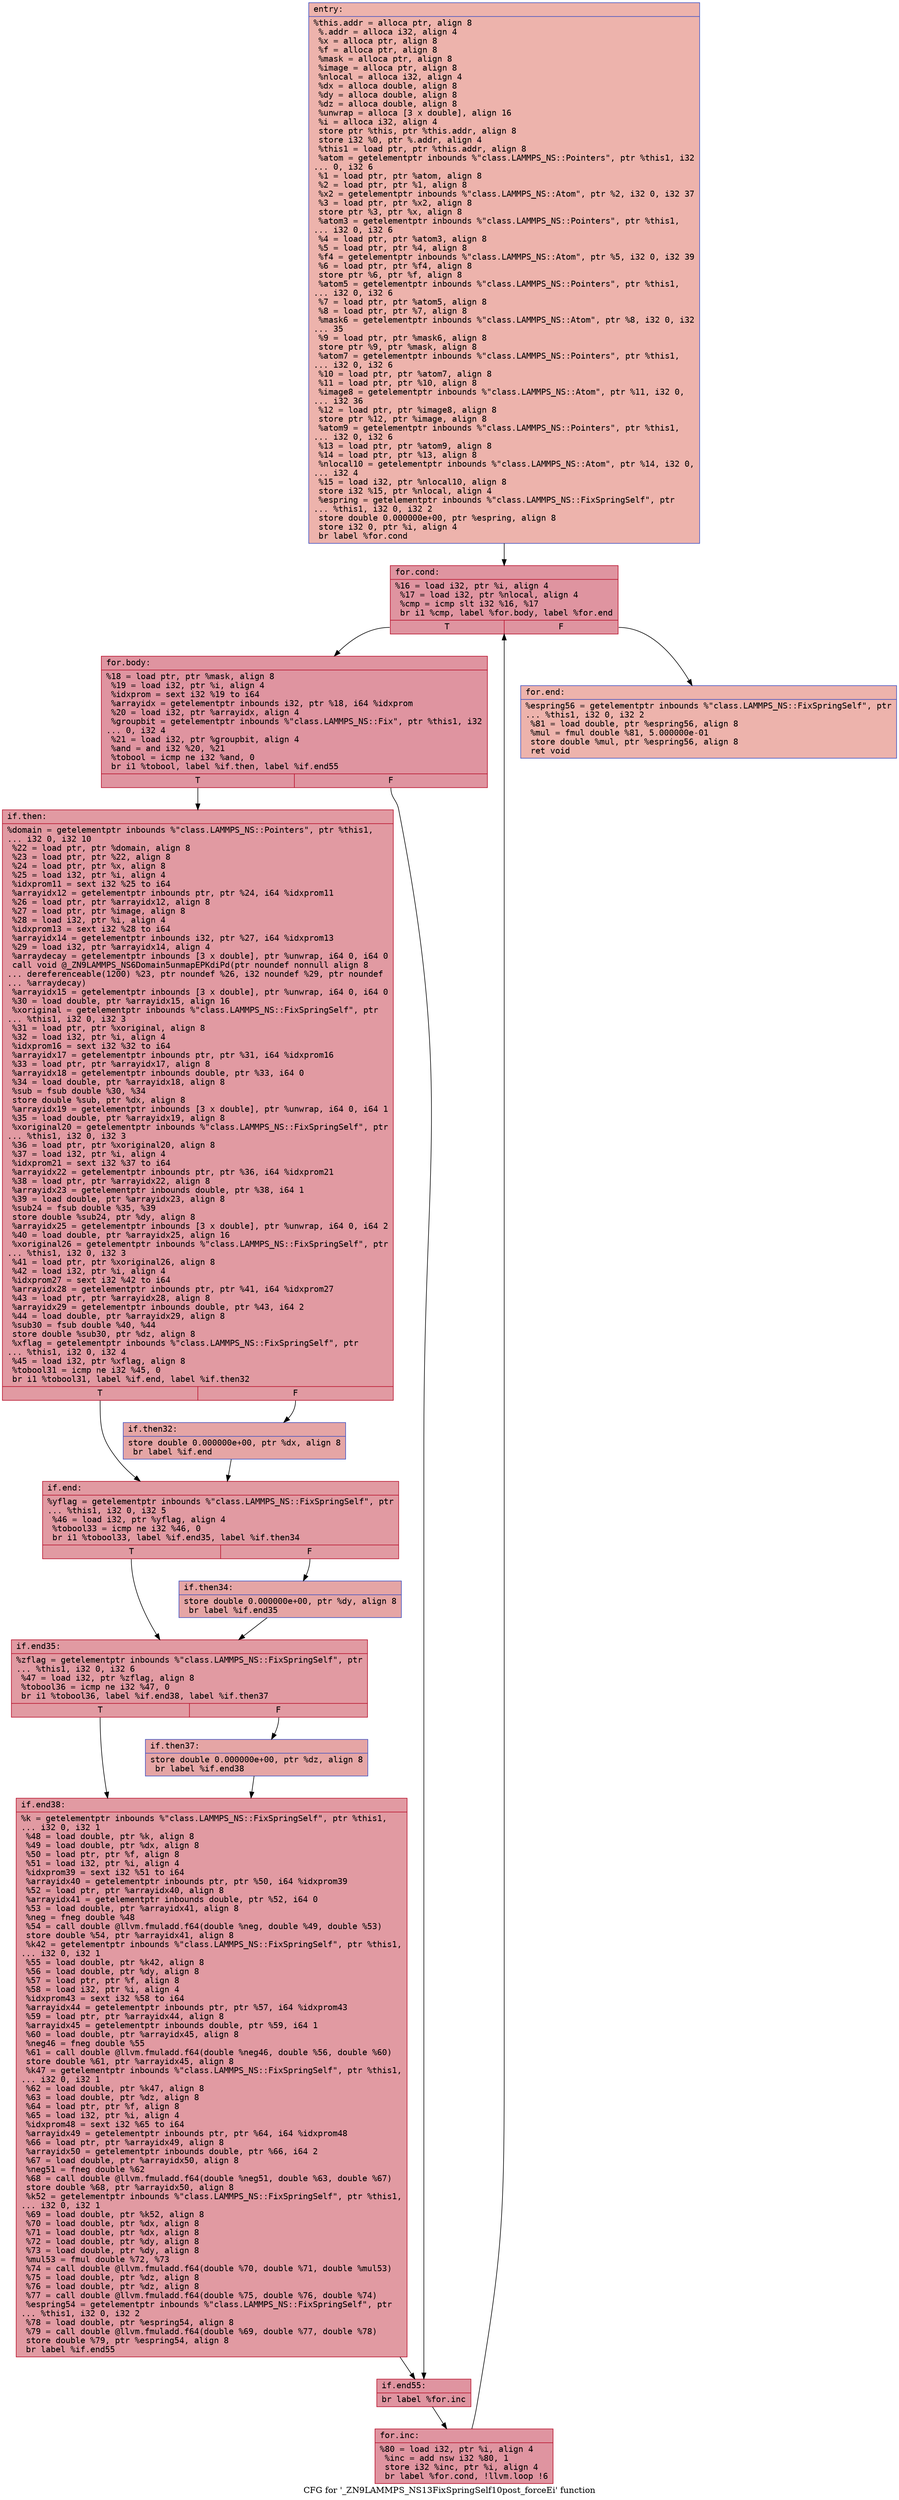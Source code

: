 digraph "CFG for '_ZN9LAMMPS_NS13FixSpringSelf10post_forceEi' function" {
	label="CFG for '_ZN9LAMMPS_NS13FixSpringSelf10post_forceEi' function";

	Node0x5622f8d14bb0 [shape=record,color="#3d50c3ff", style=filled, fillcolor="#d6524470" fontname="Courier",label="{entry:\l|  %this.addr = alloca ptr, align 8\l  %.addr = alloca i32, align 4\l  %x = alloca ptr, align 8\l  %f = alloca ptr, align 8\l  %mask = alloca ptr, align 8\l  %image = alloca ptr, align 8\l  %nlocal = alloca i32, align 4\l  %dx = alloca double, align 8\l  %dy = alloca double, align 8\l  %dz = alloca double, align 8\l  %unwrap = alloca [3 x double], align 16\l  %i = alloca i32, align 4\l  store ptr %this, ptr %this.addr, align 8\l  store i32 %0, ptr %.addr, align 4\l  %this1 = load ptr, ptr %this.addr, align 8\l  %atom = getelementptr inbounds %\"class.LAMMPS_NS::Pointers\", ptr %this1, i32\l... 0, i32 6\l  %1 = load ptr, ptr %atom, align 8\l  %2 = load ptr, ptr %1, align 8\l  %x2 = getelementptr inbounds %\"class.LAMMPS_NS::Atom\", ptr %2, i32 0, i32 37\l  %3 = load ptr, ptr %x2, align 8\l  store ptr %3, ptr %x, align 8\l  %atom3 = getelementptr inbounds %\"class.LAMMPS_NS::Pointers\", ptr %this1,\l... i32 0, i32 6\l  %4 = load ptr, ptr %atom3, align 8\l  %5 = load ptr, ptr %4, align 8\l  %f4 = getelementptr inbounds %\"class.LAMMPS_NS::Atom\", ptr %5, i32 0, i32 39\l  %6 = load ptr, ptr %f4, align 8\l  store ptr %6, ptr %f, align 8\l  %atom5 = getelementptr inbounds %\"class.LAMMPS_NS::Pointers\", ptr %this1,\l... i32 0, i32 6\l  %7 = load ptr, ptr %atom5, align 8\l  %8 = load ptr, ptr %7, align 8\l  %mask6 = getelementptr inbounds %\"class.LAMMPS_NS::Atom\", ptr %8, i32 0, i32\l... 35\l  %9 = load ptr, ptr %mask6, align 8\l  store ptr %9, ptr %mask, align 8\l  %atom7 = getelementptr inbounds %\"class.LAMMPS_NS::Pointers\", ptr %this1,\l... i32 0, i32 6\l  %10 = load ptr, ptr %atom7, align 8\l  %11 = load ptr, ptr %10, align 8\l  %image8 = getelementptr inbounds %\"class.LAMMPS_NS::Atom\", ptr %11, i32 0,\l... i32 36\l  %12 = load ptr, ptr %image8, align 8\l  store ptr %12, ptr %image, align 8\l  %atom9 = getelementptr inbounds %\"class.LAMMPS_NS::Pointers\", ptr %this1,\l... i32 0, i32 6\l  %13 = load ptr, ptr %atom9, align 8\l  %14 = load ptr, ptr %13, align 8\l  %nlocal10 = getelementptr inbounds %\"class.LAMMPS_NS::Atom\", ptr %14, i32 0,\l... i32 4\l  %15 = load i32, ptr %nlocal10, align 8\l  store i32 %15, ptr %nlocal, align 4\l  %espring = getelementptr inbounds %\"class.LAMMPS_NS::FixSpringSelf\", ptr\l... %this1, i32 0, i32 2\l  store double 0.000000e+00, ptr %espring, align 8\l  store i32 0, ptr %i, align 4\l  br label %for.cond\l}"];
	Node0x5622f8d14bb0 -> Node0x5622f8d15390[tooltip="entry -> for.cond\nProbability 100.00%" ];
	Node0x5622f8d15390 [shape=record,color="#b70d28ff", style=filled, fillcolor="#b70d2870" fontname="Courier",label="{for.cond:\l|  %16 = load i32, ptr %i, align 4\l  %17 = load i32, ptr %nlocal, align 4\l  %cmp = icmp slt i32 %16, %17\l  br i1 %cmp, label %for.body, label %for.end\l|{<s0>T|<s1>F}}"];
	Node0x5622f8d15390:s0 -> Node0x5622f8d16f80[tooltip="for.cond -> for.body\nProbability 96.88%" ];
	Node0x5622f8d15390:s1 -> Node0x5622f8d17000[tooltip="for.cond -> for.end\nProbability 3.12%" ];
	Node0x5622f8d16f80 [shape=record,color="#b70d28ff", style=filled, fillcolor="#b70d2870" fontname="Courier",label="{for.body:\l|  %18 = load ptr, ptr %mask, align 8\l  %19 = load i32, ptr %i, align 4\l  %idxprom = sext i32 %19 to i64\l  %arrayidx = getelementptr inbounds i32, ptr %18, i64 %idxprom\l  %20 = load i32, ptr %arrayidx, align 4\l  %groupbit = getelementptr inbounds %\"class.LAMMPS_NS::Fix\", ptr %this1, i32\l... 0, i32 4\l  %21 = load i32, ptr %groupbit, align 4\l  %and = and i32 %20, %21\l  %tobool = icmp ne i32 %and, 0\l  br i1 %tobool, label %if.then, label %if.end55\l|{<s0>T|<s1>F}}"];
	Node0x5622f8d16f80:s0 -> Node0x5622f8d176d0[tooltip="for.body -> if.then\nProbability 62.50%" ];
	Node0x5622f8d16f80:s1 -> Node0x5622f8d17740[tooltip="for.body -> if.end55\nProbability 37.50%" ];
	Node0x5622f8d176d0 [shape=record,color="#b70d28ff", style=filled, fillcolor="#bb1b2c70" fontname="Courier",label="{if.then:\l|  %domain = getelementptr inbounds %\"class.LAMMPS_NS::Pointers\", ptr %this1,\l... i32 0, i32 10\l  %22 = load ptr, ptr %domain, align 8\l  %23 = load ptr, ptr %22, align 8\l  %24 = load ptr, ptr %x, align 8\l  %25 = load i32, ptr %i, align 4\l  %idxprom11 = sext i32 %25 to i64\l  %arrayidx12 = getelementptr inbounds ptr, ptr %24, i64 %idxprom11\l  %26 = load ptr, ptr %arrayidx12, align 8\l  %27 = load ptr, ptr %image, align 8\l  %28 = load i32, ptr %i, align 4\l  %idxprom13 = sext i32 %28 to i64\l  %arrayidx14 = getelementptr inbounds i32, ptr %27, i64 %idxprom13\l  %29 = load i32, ptr %arrayidx14, align 4\l  %arraydecay = getelementptr inbounds [3 x double], ptr %unwrap, i64 0, i64 0\l  call void @_ZN9LAMMPS_NS6Domain5unmapEPKdiPd(ptr noundef nonnull align 8\l... dereferenceable(1200) %23, ptr noundef %26, i32 noundef %29, ptr noundef\l... %arraydecay)\l  %arrayidx15 = getelementptr inbounds [3 x double], ptr %unwrap, i64 0, i64 0\l  %30 = load double, ptr %arrayidx15, align 16\l  %xoriginal = getelementptr inbounds %\"class.LAMMPS_NS::FixSpringSelf\", ptr\l... %this1, i32 0, i32 3\l  %31 = load ptr, ptr %xoriginal, align 8\l  %32 = load i32, ptr %i, align 4\l  %idxprom16 = sext i32 %32 to i64\l  %arrayidx17 = getelementptr inbounds ptr, ptr %31, i64 %idxprom16\l  %33 = load ptr, ptr %arrayidx17, align 8\l  %arrayidx18 = getelementptr inbounds double, ptr %33, i64 0\l  %34 = load double, ptr %arrayidx18, align 8\l  %sub = fsub double %30, %34\l  store double %sub, ptr %dx, align 8\l  %arrayidx19 = getelementptr inbounds [3 x double], ptr %unwrap, i64 0, i64 1\l  %35 = load double, ptr %arrayidx19, align 8\l  %xoriginal20 = getelementptr inbounds %\"class.LAMMPS_NS::FixSpringSelf\", ptr\l... %this1, i32 0, i32 3\l  %36 = load ptr, ptr %xoriginal20, align 8\l  %37 = load i32, ptr %i, align 4\l  %idxprom21 = sext i32 %37 to i64\l  %arrayidx22 = getelementptr inbounds ptr, ptr %36, i64 %idxprom21\l  %38 = load ptr, ptr %arrayidx22, align 8\l  %arrayidx23 = getelementptr inbounds double, ptr %38, i64 1\l  %39 = load double, ptr %arrayidx23, align 8\l  %sub24 = fsub double %35, %39\l  store double %sub24, ptr %dy, align 8\l  %arrayidx25 = getelementptr inbounds [3 x double], ptr %unwrap, i64 0, i64 2\l  %40 = load double, ptr %arrayidx25, align 16\l  %xoriginal26 = getelementptr inbounds %\"class.LAMMPS_NS::FixSpringSelf\", ptr\l... %this1, i32 0, i32 3\l  %41 = load ptr, ptr %xoriginal26, align 8\l  %42 = load i32, ptr %i, align 4\l  %idxprom27 = sext i32 %42 to i64\l  %arrayidx28 = getelementptr inbounds ptr, ptr %41, i64 %idxprom27\l  %43 = load ptr, ptr %arrayidx28, align 8\l  %arrayidx29 = getelementptr inbounds double, ptr %43, i64 2\l  %44 = load double, ptr %arrayidx29, align 8\l  %sub30 = fsub double %40, %44\l  store double %sub30, ptr %dz, align 8\l  %xflag = getelementptr inbounds %\"class.LAMMPS_NS::FixSpringSelf\", ptr\l... %this1, i32 0, i32 4\l  %45 = load i32, ptr %xflag, align 8\l  %tobool31 = icmp ne i32 %45, 0\l  br i1 %tobool31, label %if.end, label %if.then32\l|{<s0>T|<s1>F}}"];
	Node0x5622f8d176d0:s0 -> Node0x5622f8d1a2e0[tooltip="if.then -> if.end\nProbability 62.50%" ];
	Node0x5622f8d176d0:s1 -> Node0x5622f8d1a350[tooltip="if.then -> if.then32\nProbability 37.50%" ];
	Node0x5622f8d1a350 [shape=record,color="#3d50c3ff", style=filled, fillcolor="#c5333470" fontname="Courier",label="{if.then32:\l|  store double 0.000000e+00, ptr %dx, align 8\l  br label %if.end\l}"];
	Node0x5622f8d1a350 -> Node0x5622f8d1a2e0[tooltip="if.then32 -> if.end\nProbability 100.00%" ];
	Node0x5622f8d1a2e0 [shape=record,color="#b70d28ff", style=filled, fillcolor="#bb1b2c70" fontname="Courier",label="{if.end:\l|  %yflag = getelementptr inbounds %\"class.LAMMPS_NS::FixSpringSelf\", ptr\l... %this1, i32 0, i32 5\l  %46 = load i32, ptr %yflag, align 4\l  %tobool33 = icmp ne i32 %46, 0\l  br i1 %tobool33, label %if.end35, label %if.then34\l|{<s0>T|<s1>F}}"];
	Node0x5622f8d1a2e0:s0 -> Node0x5622f8d1a810[tooltip="if.end -> if.end35\nProbability 62.50%" ];
	Node0x5622f8d1a2e0:s1 -> Node0x5622f8d1a890[tooltip="if.end -> if.then34\nProbability 37.50%" ];
	Node0x5622f8d1a890 [shape=record,color="#3d50c3ff", style=filled, fillcolor="#c5333470" fontname="Courier",label="{if.then34:\l|  store double 0.000000e+00, ptr %dy, align 8\l  br label %if.end35\l}"];
	Node0x5622f8d1a890 -> Node0x5622f8d1a810[tooltip="if.then34 -> if.end35\nProbability 100.00%" ];
	Node0x5622f8d1a810 [shape=record,color="#b70d28ff", style=filled, fillcolor="#bb1b2c70" fontname="Courier",label="{if.end35:\l|  %zflag = getelementptr inbounds %\"class.LAMMPS_NS::FixSpringSelf\", ptr\l... %this1, i32 0, i32 6\l  %47 = load i32, ptr %zflag, align 8\l  %tobool36 = icmp ne i32 %47, 0\l  br i1 %tobool36, label %if.end38, label %if.then37\l|{<s0>T|<s1>F}}"];
	Node0x5622f8d1a810:s0 -> Node0x5622f8d1b500[tooltip="if.end35 -> if.end38\nProbability 62.50%" ];
	Node0x5622f8d1a810:s1 -> Node0x5622f8d1b580[tooltip="if.end35 -> if.then37\nProbability 37.50%" ];
	Node0x5622f8d1b580 [shape=record,color="#3d50c3ff", style=filled, fillcolor="#c5333470" fontname="Courier",label="{if.then37:\l|  store double 0.000000e+00, ptr %dz, align 8\l  br label %if.end38\l}"];
	Node0x5622f8d1b580 -> Node0x5622f8d1b500[tooltip="if.then37 -> if.end38\nProbability 100.00%" ];
	Node0x5622f8d1b500 [shape=record,color="#b70d28ff", style=filled, fillcolor="#bb1b2c70" fontname="Courier",label="{if.end38:\l|  %k = getelementptr inbounds %\"class.LAMMPS_NS::FixSpringSelf\", ptr %this1,\l... i32 0, i32 1\l  %48 = load double, ptr %k, align 8\l  %49 = load double, ptr %dx, align 8\l  %50 = load ptr, ptr %f, align 8\l  %51 = load i32, ptr %i, align 4\l  %idxprom39 = sext i32 %51 to i64\l  %arrayidx40 = getelementptr inbounds ptr, ptr %50, i64 %idxprom39\l  %52 = load ptr, ptr %arrayidx40, align 8\l  %arrayidx41 = getelementptr inbounds double, ptr %52, i64 0\l  %53 = load double, ptr %arrayidx41, align 8\l  %neg = fneg double %48\l  %54 = call double @llvm.fmuladd.f64(double %neg, double %49, double %53)\l  store double %54, ptr %arrayidx41, align 8\l  %k42 = getelementptr inbounds %\"class.LAMMPS_NS::FixSpringSelf\", ptr %this1,\l... i32 0, i32 1\l  %55 = load double, ptr %k42, align 8\l  %56 = load double, ptr %dy, align 8\l  %57 = load ptr, ptr %f, align 8\l  %58 = load i32, ptr %i, align 4\l  %idxprom43 = sext i32 %58 to i64\l  %arrayidx44 = getelementptr inbounds ptr, ptr %57, i64 %idxprom43\l  %59 = load ptr, ptr %arrayidx44, align 8\l  %arrayidx45 = getelementptr inbounds double, ptr %59, i64 1\l  %60 = load double, ptr %arrayidx45, align 8\l  %neg46 = fneg double %55\l  %61 = call double @llvm.fmuladd.f64(double %neg46, double %56, double %60)\l  store double %61, ptr %arrayidx45, align 8\l  %k47 = getelementptr inbounds %\"class.LAMMPS_NS::FixSpringSelf\", ptr %this1,\l... i32 0, i32 1\l  %62 = load double, ptr %k47, align 8\l  %63 = load double, ptr %dz, align 8\l  %64 = load ptr, ptr %f, align 8\l  %65 = load i32, ptr %i, align 4\l  %idxprom48 = sext i32 %65 to i64\l  %arrayidx49 = getelementptr inbounds ptr, ptr %64, i64 %idxprom48\l  %66 = load ptr, ptr %arrayidx49, align 8\l  %arrayidx50 = getelementptr inbounds double, ptr %66, i64 2\l  %67 = load double, ptr %arrayidx50, align 8\l  %neg51 = fneg double %62\l  %68 = call double @llvm.fmuladd.f64(double %neg51, double %63, double %67)\l  store double %68, ptr %arrayidx50, align 8\l  %k52 = getelementptr inbounds %\"class.LAMMPS_NS::FixSpringSelf\", ptr %this1,\l... i32 0, i32 1\l  %69 = load double, ptr %k52, align 8\l  %70 = load double, ptr %dx, align 8\l  %71 = load double, ptr %dx, align 8\l  %72 = load double, ptr %dy, align 8\l  %73 = load double, ptr %dy, align 8\l  %mul53 = fmul double %72, %73\l  %74 = call double @llvm.fmuladd.f64(double %70, double %71, double %mul53)\l  %75 = load double, ptr %dz, align 8\l  %76 = load double, ptr %dz, align 8\l  %77 = call double @llvm.fmuladd.f64(double %75, double %76, double %74)\l  %espring54 = getelementptr inbounds %\"class.LAMMPS_NS::FixSpringSelf\", ptr\l... %this1, i32 0, i32 2\l  %78 = load double, ptr %espring54, align 8\l  %79 = call double @llvm.fmuladd.f64(double %69, double %77, double %78)\l  store double %79, ptr %espring54, align 8\l  br label %if.end55\l}"];
	Node0x5622f8d1b500 -> Node0x5622f8d17740[tooltip="if.end38 -> if.end55\nProbability 100.00%" ];
	Node0x5622f8d17740 [shape=record,color="#b70d28ff", style=filled, fillcolor="#b70d2870" fontname="Courier",label="{if.end55:\l|  br label %for.inc\l}"];
	Node0x5622f8d17740 -> Node0x5622f8d1d860[tooltip="if.end55 -> for.inc\nProbability 100.00%" ];
	Node0x5622f8d1d860 [shape=record,color="#b70d28ff", style=filled, fillcolor="#b70d2870" fontname="Courier",label="{for.inc:\l|  %80 = load i32, ptr %i, align 4\l  %inc = add nsw i32 %80, 1\l  store i32 %inc, ptr %i, align 4\l  br label %for.cond, !llvm.loop !6\l}"];
	Node0x5622f8d1d860 -> Node0x5622f8d15390[tooltip="for.inc -> for.cond\nProbability 100.00%" ];
	Node0x5622f8d17000 [shape=record,color="#3d50c3ff", style=filled, fillcolor="#d6524470" fontname="Courier",label="{for.end:\l|  %espring56 = getelementptr inbounds %\"class.LAMMPS_NS::FixSpringSelf\", ptr\l... %this1, i32 0, i32 2\l  %81 = load double, ptr %espring56, align 8\l  %mul = fmul double %81, 5.000000e-01\l  store double %mul, ptr %espring56, align 8\l  ret void\l}"];
}

